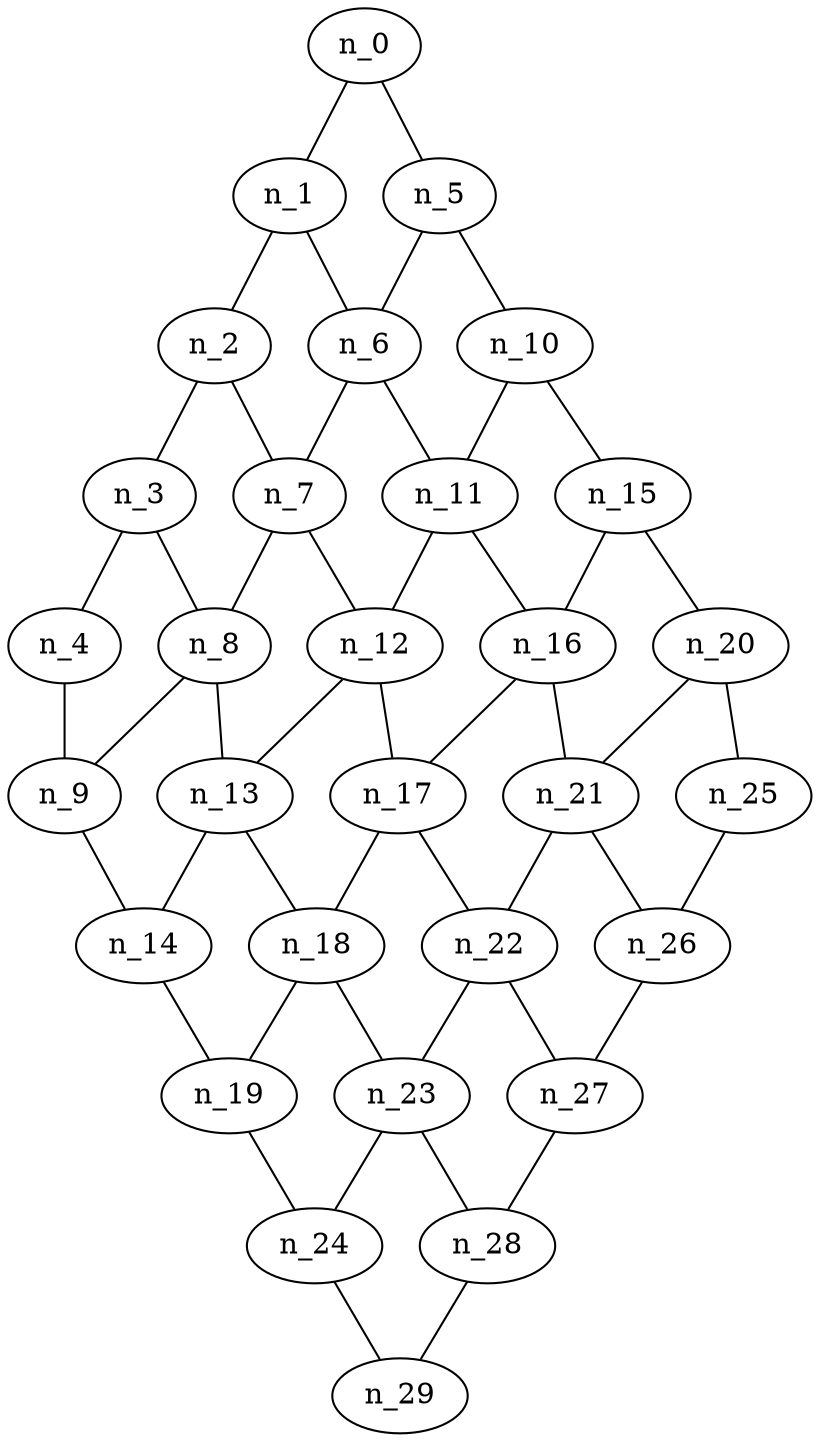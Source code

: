 graph grafoMalla_6_5  {
n_0;
n_1;
n_2;
n_3;
n_4;
n_5;
n_6;
n_7;
n_8;
n_9;
n_10;
n_11;
n_12;
n_13;
n_14;
n_15;
n_16;
n_17;
n_18;
n_19;
n_20;
n_21;
n_22;
n_23;
n_24;
n_25;
n_26;
n_27;
n_28;
n_29;
n_0 -- n_5;
n_0 -- n_1;
n_1 -- n_6;
n_1 -- n_2;
n_2 -- n_7;
n_2 -- n_3;
n_3 -- n_8;
n_3 -- n_4;
n_4 -- n_9;
n_5 -- n_10;
n_5 -- n_6;
n_6 -- n_11;
n_6 -- n_7;
n_7 -- n_12;
n_7 -- n_8;
n_8 -- n_13;
n_8 -- n_9;
n_9 -- n_14;
n_10 -- n_15;
n_10 -- n_11;
n_11 -- n_16;
n_11 -- n_12;
n_12 -- n_17;
n_12 -- n_13;
n_13 -- n_18;
n_13 -- n_14;
n_14 -- n_19;
n_15 -- n_20;
n_15 -- n_16;
n_16 -- n_21;
n_16 -- n_17;
n_17 -- n_22;
n_17 -- n_18;
n_18 -- n_23;
n_18 -- n_19;
n_19 -- n_24;
n_20 -- n_25;
n_20 -- n_21;
n_21 -- n_26;
n_21 -- n_22;
n_22 -- n_27;
n_22 -- n_23;
n_23 -- n_28;
n_23 -- n_24;
n_24 -- n_29;
n_25 -- n_26;
n_26 -- n_27;
n_27 -- n_28;
n_28 -- n_29;
}
